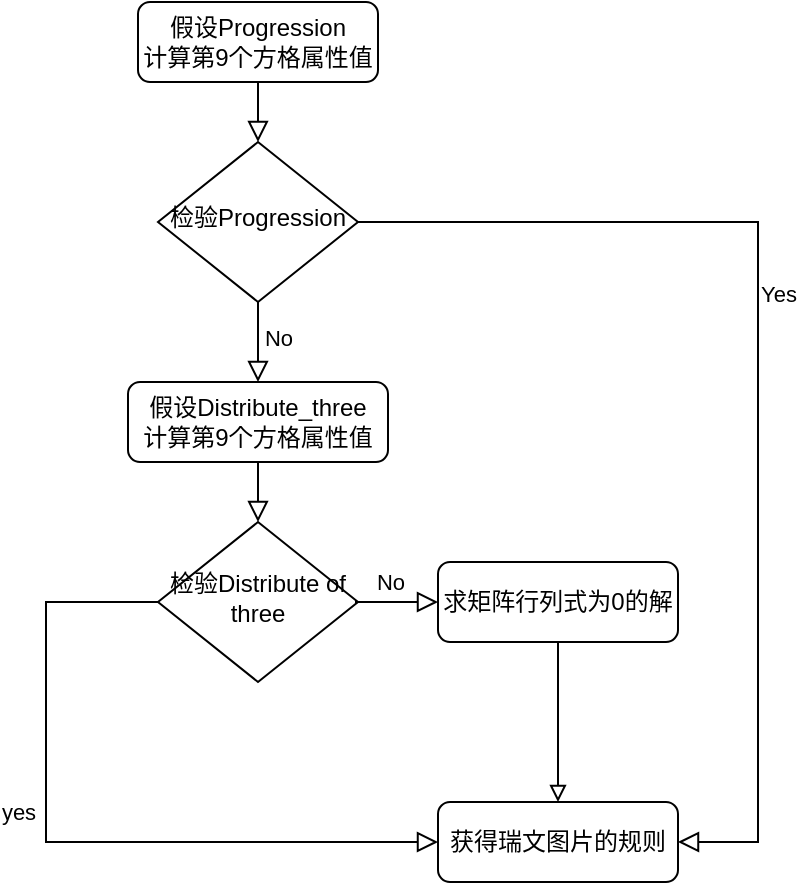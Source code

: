 <mxfile version="16.0.0" type="github"><diagram id="C5RBs43oDa-KdzZeNtuy" name="Page-1"><mxGraphModel dx="782" dy="468" grid="1" gridSize="10" guides="1" tooltips="1" connect="1" arrows="1" fold="1" page="1" pageScale="1" pageWidth="827" pageHeight="1169" math="0" shadow="0"><root><mxCell id="WIyWlLk6GJQsqaUBKTNV-0"/><mxCell id="WIyWlLk6GJQsqaUBKTNV-1" parent="WIyWlLk6GJQsqaUBKTNV-0"/><mxCell id="WIyWlLk6GJQsqaUBKTNV-2" value="" style="rounded=0;html=1;jettySize=auto;orthogonalLoop=1;fontSize=11;endArrow=block;endFill=0;endSize=8;strokeWidth=1;shadow=0;labelBackgroundColor=none;edgeStyle=orthogonalEdgeStyle;" parent="WIyWlLk6GJQsqaUBKTNV-1" source="WIyWlLk6GJQsqaUBKTNV-3" target="WIyWlLk6GJQsqaUBKTNV-6" edge="1"><mxGeometry relative="1" as="geometry"/></mxCell><mxCell id="WIyWlLk6GJQsqaUBKTNV-3" value="假设Progression&lt;br&gt;计算第9个方格属性值" style="rounded=1;whiteSpace=wrap;html=1;fontSize=12;glass=0;strokeWidth=1;shadow=0;" parent="WIyWlLk6GJQsqaUBKTNV-1" vertex="1"><mxGeometry x="160" y="80" width="120" height="40" as="geometry"/></mxCell><mxCell id="WIyWlLk6GJQsqaUBKTNV-4" value="No" style="rounded=0;html=1;jettySize=auto;orthogonalLoop=1;fontSize=11;endArrow=block;endFill=0;endSize=8;strokeWidth=1;shadow=0;labelBackgroundColor=none;edgeStyle=orthogonalEdgeStyle;" parent="WIyWlLk6GJQsqaUBKTNV-1" source="WIyWlLk6GJQsqaUBKTNV-6" edge="1"><mxGeometry x="-0.143" y="10" relative="1" as="geometry"><mxPoint as="offset"/><mxPoint x="220" y="270" as="targetPoint"/></mxGeometry></mxCell><mxCell id="WIyWlLk6GJQsqaUBKTNV-5" value="Yes" style="edgeStyle=orthogonalEdgeStyle;rounded=0;html=1;jettySize=auto;orthogonalLoop=1;fontSize=11;endArrow=block;endFill=0;endSize=8;strokeWidth=1;shadow=0;labelBackgroundColor=none;entryX=1;entryY=0.5;entryDx=0;entryDy=0;" parent="WIyWlLk6GJQsqaUBKTNV-1" source="WIyWlLk6GJQsqaUBKTNV-6" target="WIyWlLk6GJQsqaUBKTNV-11" edge="1"><mxGeometry x="-0.143" y="10" relative="1" as="geometry"><mxPoint as="offset"/><mxPoint x="460" y="460" as="targetPoint"/><Array as="points"><mxPoint x="470" y="190"/><mxPoint x="470" y="500"/></Array></mxGeometry></mxCell><mxCell id="WIyWlLk6GJQsqaUBKTNV-6" value="检验Progression" style="rhombus;whiteSpace=wrap;html=1;shadow=0;fontFamily=Helvetica;fontSize=12;align=center;strokeWidth=1;spacing=6;spacingTop=-4;" parent="WIyWlLk6GJQsqaUBKTNV-1" vertex="1"><mxGeometry x="170" y="150" width="100" height="80" as="geometry"/></mxCell><mxCell id="WIyWlLk6GJQsqaUBKTNV-10" value="检验Distribute of three" style="rhombus;whiteSpace=wrap;html=1;shadow=0;fontFamily=Helvetica;fontSize=12;align=center;strokeWidth=1;spacing=6;spacingTop=-4;" parent="WIyWlLk6GJQsqaUBKTNV-1" vertex="1"><mxGeometry x="170" y="340" width="100" height="80" as="geometry"/></mxCell><mxCell id="WIyWlLk6GJQsqaUBKTNV-11" value="获得瑞文图片的规则" style="rounded=1;whiteSpace=wrap;html=1;fontSize=12;glass=0;strokeWidth=1;shadow=0;" parent="WIyWlLk6GJQsqaUBKTNV-1" vertex="1"><mxGeometry x="310" y="480" width="120" height="40" as="geometry"/></mxCell><mxCell id="jzaLoIlhBjeQr3eI-67r-8" value="yes" style="rounded=0;html=1;jettySize=auto;orthogonalLoop=1;fontSize=11;endArrow=block;endFill=0;endSize=8;strokeWidth=1;shadow=0;labelBackgroundColor=none;edgeStyle=orthogonalEdgeStyle;entryX=0;entryY=0.5;entryDx=0;entryDy=0;exitX=0;exitY=0.5;exitDx=0;exitDy=0;verticalAlign=top;" parent="WIyWlLk6GJQsqaUBKTNV-1" source="WIyWlLk6GJQsqaUBKTNV-10" target="WIyWlLk6GJQsqaUBKTNV-11" edge="1"><mxGeometry x="-0.207" y="-14" relative="1" as="geometry"><mxPoint as="offset"/><mxPoint x="114" y="293" as="sourcePoint"/><mxPoint x="114" y="363" as="targetPoint"/><Array as="points"><mxPoint x="114" y="380"/><mxPoint x="114" y="500"/></Array></mxGeometry></mxCell><mxCell id="jzaLoIlhBjeQr3eI-67r-12" value="假设Distribute_three&lt;br&gt;计算第9个方格属性值" style="rounded=1;whiteSpace=wrap;html=1;fontSize=12;glass=0;strokeWidth=1;shadow=0;" parent="WIyWlLk6GJQsqaUBKTNV-1" vertex="1"><mxGeometry x="155" y="270" width="130" height="40" as="geometry"/></mxCell><mxCell id="jzaLoIlhBjeQr3eI-67r-20" value="" style="rounded=0;html=1;jettySize=auto;orthogonalLoop=1;fontSize=11;endArrow=block;endFill=0;endSize=8;strokeWidth=1;shadow=0;labelBackgroundColor=none;edgeStyle=orthogonalEdgeStyle;entryX=0.5;entryY=0;entryDx=0;entryDy=0;" parent="WIyWlLk6GJQsqaUBKTNV-1" target="WIyWlLk6GJQsqaUBKTNV-10" edge="1"><mxGeometry relative="1" as="geometry"><mxPoint x="220" y="310" as="sourcePoint"/><mxPoint x="220" y="340" as="targetPoint"/></mxGeometry></mxCell><mxCell id="jzaLoIlhBjeQr3eI-67r-25" style="edgeStyle=orthogonalEdgeStyle;rounded=0;orthogonalLoop=1;jettySize=auto;html=1;exitX=0.5;exitY=1;exitDx=0;exitDy=0;shadow=0;endArrow=block;endFill=0;" parent="WIyWlLk6GJQsqaUBKTNV-1" source="jzaLoIlhBjeQr3eI-67r-23" target="WIyWlLk6GJQsqaUBKTNV-11" edge="1"><mxGeometry relative="1" as="geometry"/></mxCell><mxCell id="jzaLoIlhBjeQr3eI-67r-23" value="求矩阵行列式为0的解" style="rounded=1;whiteSpace=wrap;html=1;fontSize=12;glass=0;strokeWidth=1;shadow=0;" parent="WIyWlLk6GJQsqaUBKTNV-1" vertex="1"><mxGeometry x="310" y="360" width="120" height="40" as="geometry"/></mxCell><mxCell id="jzaLoIlhBjeQr3eI-67r-27" value="No" style="rounded=0;html=1;jettySize=auto;orthogonalLoop=1;fontSize=11;endArrow=block;endFill=0;endSize=8;strokeWidth=1;shadow=0;labelBackgroundColor=none;edgeStyle=orthogonalEdgeStyle;entryX=0;entryY=0.5;entryDx=0;entryDy=0;" parent="WIyWlLk6GJQsqaUBKTNV-1" target="jzaLoIlhBjeQr3eI-67r-23" edge="1"><mxGeometry x="-0.143" y="10" relative="1" as="geometry"><mxPoint as="offset"/><mxPoint x="269" y="379" as="sourcePoint"/><mxPoint x="310" y="390" as="targetPoint"/><Array as="points"><mxPoint x="269" y="380"/></Array></mxGeometry></mxCell></root></mxGraphModel></diagram></mxfile>